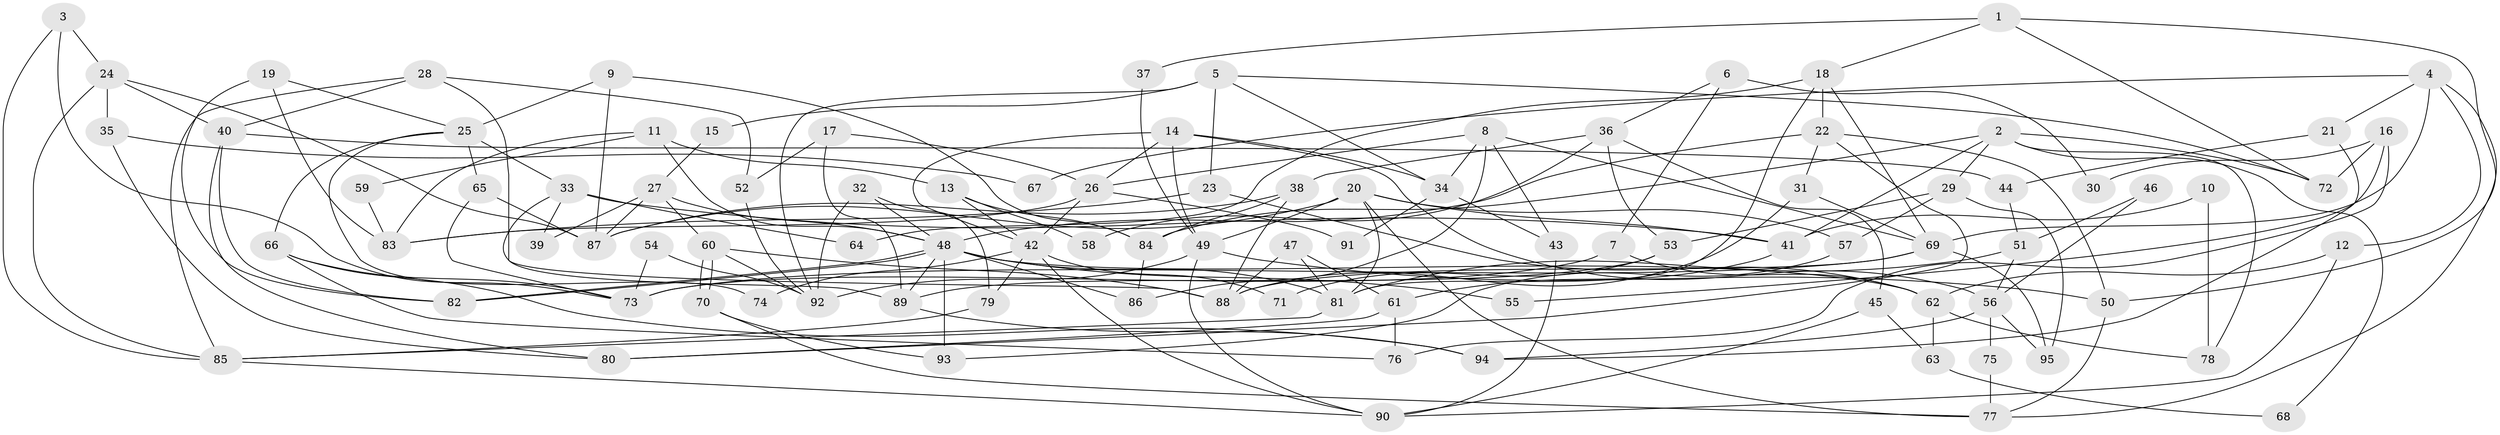 // coarse degree distribution, {4: 0.12121212121212122, 7: 0.13636363636363635, 3: 0.19696969696969696, 10: 0.015151515151515152, 5: 0.15151515151515152, 6: 0.15151515151515152, 2: 0.15151515151515152, 9: 0.015151515151515152, 8: 0.030303030303030304, 1: 0.015151515151515152, 12: 0.015151515151515152}
// Generated by graph-tools (version 1.1) at 2025/52/02/27/25 19:52:04]
// undirected, 95 vertices, 190 edges
graph export_dot {
graph [start="1"]
  node [color=gray90,style=filled];
  1;
  2;
  3;
  4;
  5;
  6;
  7;
  8;
  9;
  10;
  11;
  12;
  13;
  14;
  15;
  16;
  17;
  18;
  19;
  20;
  21;
  22;
  23;
  24;
  25;
  26;
  27;
  28;
  29;
  30;
  31;
  32;
  33;
  34;
  35;
  36;
  37;
  38;
  39;
  40;
  41;
  42;
  43;
  44;
  45;
  46;
  47;
  48;
  49;
  50;
  51;
  52;
  53;
  54;
  55;
  56;
  57;
  58;
  59;
  60;
  61;
  62;
  63;
  64;
  65;
  66;
  67;
  68;
  69;
  70;
  71;
  72;
  73;
  74;
  75;
  76;
  77;
  78;
  79;
  80;
  81;
  82;
  83;
  84;
  85;
  86;
  87;
  88;
  89;
  90;
  91;
  92;
  93;
  94;
  95;
  1 -- 18;
  1 -- 50;
  1 -- 37;
  1 -- 72;
  2 -- 72;
  2 -- 29;
  2 -- 41;
  2 -- 68;
  2 -- 78;
  2 -- 84;
  3 -- 24;
  3 -- 73;
  3 -- 85;
  4 -- 77;
  4 -- 69;
  4 -- 12;
  4 -- 21;
  4 -- 67;
  5 -- 34;
  5 -- 92;
  5 -- 15;
  5 -- 23;
  5 -- 72;
  6 -- 36;
  6 -- 7;
  6 -- 30;
  7 -- 62;
  7 -- 73;
  8 -- 86;
  8 -- 69;
  8 -- 26;
  8 -- 34;
  8 -- 43;
  9 -- 25;
  9 -- 87;
  9 -- 84;
  10 -- 78;
  10 -- 41;
  11 -- 83;
  11 -- 48;
  11 -- 13;
  11 -- 59;
  12 -- 90;
  12 -- 62;
  13 -- 84;
  13 -- 42;
  13 -- 58;
  14 -- 34;
  14 -- 42;
  14 -- 26;
  14 -- 49;
  14 -- 56;
  15 -- 27;
  16 -- 76;
  16 -- 72;
  16 -- 30;
  16 -- 55;
  17 -- 26;
  17 -- 89;
  17 -- 52;
  18 -- 81;
  18 -- 69;
  18 -- 22;
  18 -- 64;
  19 -- 83;
  19 -- 82;
  19 -- 25;
  20 -- 81;
  20 -- 49;
  20 -- 41;
  20 -- 57;
  20 -- 77;
  20 -- 87;
  21 -- 44;
  21 -- 94;
  22 -- 48;
  22 -- 31;
  22 -- 50;
  22 -- 80;
  23 -- 62;
  23 -- 83;
  24 -- 87;
  24 -- 85;
  24 -- 35;
  24 -- 40;
  25 -- 66;
  25 -- 33;
  25 -- 65;
  25 -- 74;
  26 -- 42;
  26 -- 83;
  26 -- 91;
  27 -- 87;
  27 -- 60;
  27 -- 39;
  27 -- 48;
  28 -- 85;
  28 -- 52;
  28 -- 40;
  28 -- 88;
  29 -- 57;
  29 -- 95;
  29 -- 53;
  31 -- 88;
  31 -- 69;
  32 -- 79;
  32 -- 48;
  32 -- 92;
  33 -- 41;
  33 -- 39;
  33 -- 64;
  33 -- 89;
  34 -- 43;
  34 -- 91;
  35 -- 80;
  35 -- 67;
  36 -- 53;
  36 -- 38;
  36 -- 45;
  36 -- 58;
  37 -- 49;
  38 -- 84;
  38 -- 88;
  38 -- 87;
  40 -- 44;
  40 -- 80;
  40 -- 82;
  41 -- 61;
  42 -- 71;
  42 -- 74;
  42 -- 79;
  42 -- 90;
  43 -- 90;
  44 -- 51;
  45 -- 90;
  45 -- 63;
  46 -- 51;
  46 -- 56;
  47 -- 88;
  47 -- 61;
  47 -- 81;
  48 -- 82;
  48 -- 82;
  48 -- 55;
  48 -- 62;
  48 -- 81;
  48 -- 86;
  48 -- 89;
  48 -- 93;
  49 -- 90;
  49 -- 50;
  49 -- 92;
  50 -- 77;
  51 -- 81;
  51 -- 56;
  52 -- 92;
  53 -- 89;
  53 -- 71;
  54 -- 73;
  54 -- 92;
  56 -- 94;
  56 -- 75;
  56 -- 95;
  57 -- 93;
  59 -- 83;
  60 -- 70;
  60 -- 70;
  60 -- 92;
  60 -- 88;
  61 -- 80;
  61 -- 76;
  62 -- 63;
  62 -- 78;
  63 -- 68;
  65 -- 87;
  65 -- 73;
  66 -- 94;
  66 -- 73;
  66 -- 76;
  69 -- 88;
  69 -- 73;
  69 -- 95;
  70 -- 77;
  70 -- 93;
  75 -- 77;
  79 -- 85;
  81 -- 85;
  84 -- 86;
  85 -- 90;
  89 -- 94;
}
